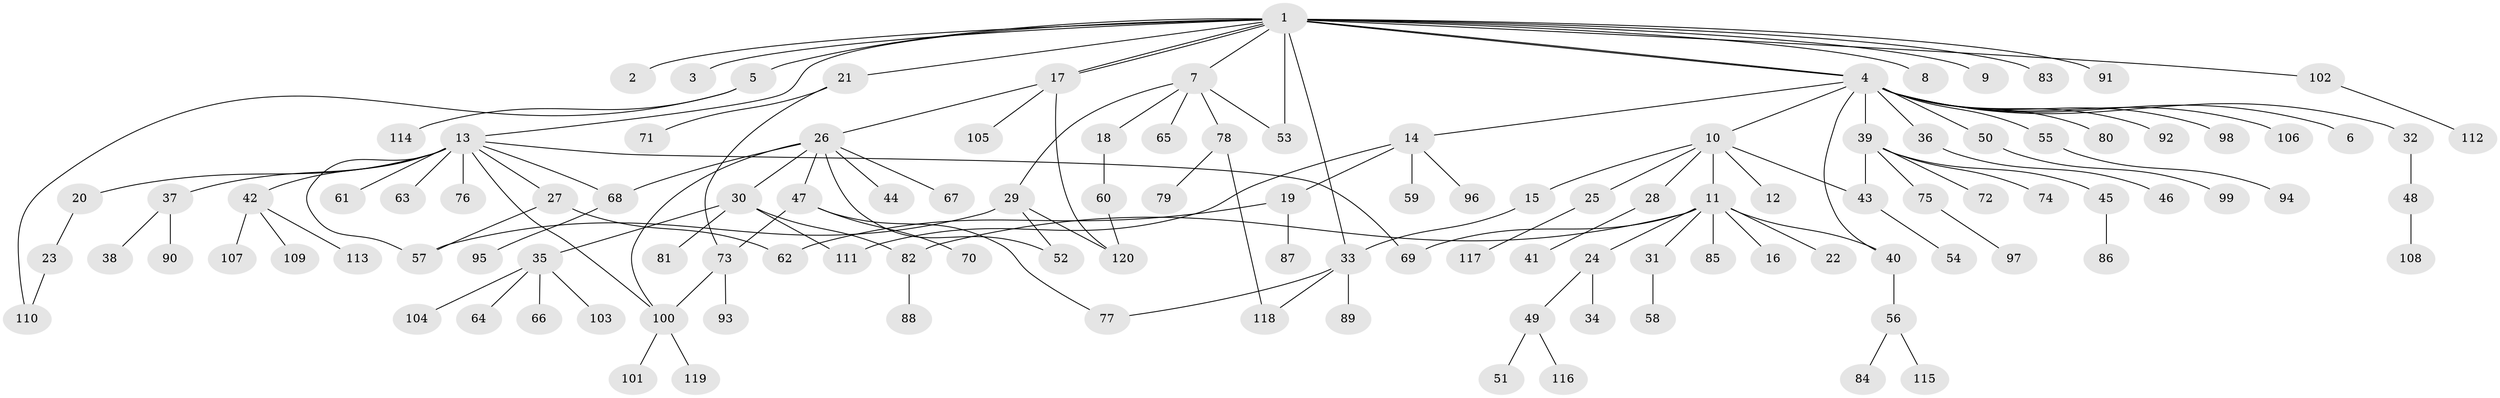 // coarse degree distribution, {11: 0.016666666666666666, 1: 0.8166666666666667, 5: 0.016666666666666666, 3: 0.016666666666666666, 22: 0.016666666666666666, 8: 0.016666666666666666, 2: 0.03333333333333333, 9: 0.03333333333333333, 7: 0.03333333333333333}
// Generated by graph-tools (version 1.1) at 2025/50/03/04/25 21:50:19]
// undirected, 120 vertices, 141 edges
graph export_dot {
graph [start="1"]
  node [color=gray90,style=filled];
  1;
  2;
  3;
  4;
  5;
  6;
  7;
  8;
  9;
  10;
  11;
  12;
  13;
  14;
  15;
  16;
  17;
  18;
  19;
  20;
  21;
  22;
  23;
  24;
  25;
  26;
  27;
  28;
  29;
  30;
  31;
  32;
  33;
  34;
  35;
  36;
  37;
  38;
  39;
  40;
  41;
  42;
  43;
  44;
  45;
  46;
  47;
  48;
  49;
  50;
  51;
  52;
  53;
  54;
  55;
  56;
  57;
  58;
  59;
  60;
  61;
  62;
  63;
  64;
  65;
  66;
  67;
  68;
  69;
  70;
  71;
  72;
  73;
  74;
  75;
  76;
  77;
  78;
  79;
  80;
  81;
  82;
  83;
  84;
  85;
  86;
  87;
  88;
  89;
  90;
  91;
  92;
  93;
  94;
  95;
  96;
  97;
  98;
  99;
  100;
  101;
  102;
  103;
  104;
  105;
  106;
  107;
  108;
  109;
  110;
  111;
  112;
  113;
  114;
  115;
  116;
  117;
  118;
  119;
  120;
  1 -- 2;
  1 -- 3;
  1 -- 4;
  1 -- 4;
  1 -- 5;
  1 -- 7;
  1 -- 8;
  1 -- 9;
  1 -- 13;
  1 -- 17;
  1 -- 17;
  1 -- 21;
  1 -- 33;
  1 -- 53;
  1 -- 83;
  1 -- 91;
  1 -- 102;
  4 -- 6;
  4 -- 10;
  4 -- 14;
  4 -- 32;
  4 -- 36;
  4 -- 39;
  4 -- 40;
  4 -- 50;
  4 -- 55;
  4 -- 80;
  4 -- 92;
  4 -- 98;
  4 -- 106;
  5 -- 110;
  5 -- 114;
  7 -- 18;
  7 -- 29;
  7 -- 53;
  7 -- 65;
  7 -- 78;
  10 -- 11;
  10 -- 12;
  10 -- 15;
  10 -- 25;
  10 -- 28;
  10 -- 43;
  11 -- 16;
  11 -- 22;
  11 -- 24;
  11 -- 31;
  11 -- 40;
  11 -- 69;
  11 -- 82;
  11 -- 85;
  13 -- 20;
  13 -- 27;
  13 -- 37;
  13 -- 42;
  13 -- 57;
  13 -- 61;
  13 -- 63;
  13 -- 68;
  13 -- 69;
  13 -- 76;
  13 -- 100;
  14 -- 19;
  14 -- 59;
  14 -- 96;
  14 -- 111;
  15 -- 33;
  17 -- 26;
  17 -- 105;
  17 -- 120;
  18 -- 60;
  19 -- 62;
  19 -- 87;
  20 -- 23;
  21 -- 71;
  21 -- 73;
  23 -- 110;
  24 -- 34;
  24 -- 49;
  25 -- 117;
  26 -- 30;
  26 -- 44;
  26 -- 47;
  26 -- 52;
  26 -- 67;
  26 -- 68;
  26 -- 100;
  27 -- 57;
  27 -- 62;
  28 -- 41;
  29 -- 52;
  29 -- 57;
  29 -- 120;
  30 -- 35;
  30 -- 81;
  30 -- 82;
  30 -- 111;
  31 -- 58;
  32 -- 48;
  33 -- 77;
  33 -- 89;
  33 -- 118;
  35 -- 64;
  35 -- 66;
  35 -- 103;
  35 -- 104;
  36 -- 46;
  37 -- 38;
  37 -- 90;
  39 -- 43;
  39 -- 45;
  39 -- 72;
  39 -- 74;
  39 -- 75;
  40 -- 56;
  42 -- 107;
  42 -- 109;
  42 -- 113;
  43 -- 54;
  45 -- 86;
  47 -- 70;
  47 -- 73;
  47 -- 77;
  48 -- 108;
  49 -- 51;
  49 -- 116;
  50 -- 99;
  55 -- 94;
  56 -- 84;
  56 -- 115;
  60 -- 120;
  68 -- 95;
  73 -- 93;
  73 -- 100;
  75 -- 97;
  78 -- 79;
  78 -- 118;
  82 -- 88;
  100 -- 101;
  100 -- 119;
  102 -- 112;
}

